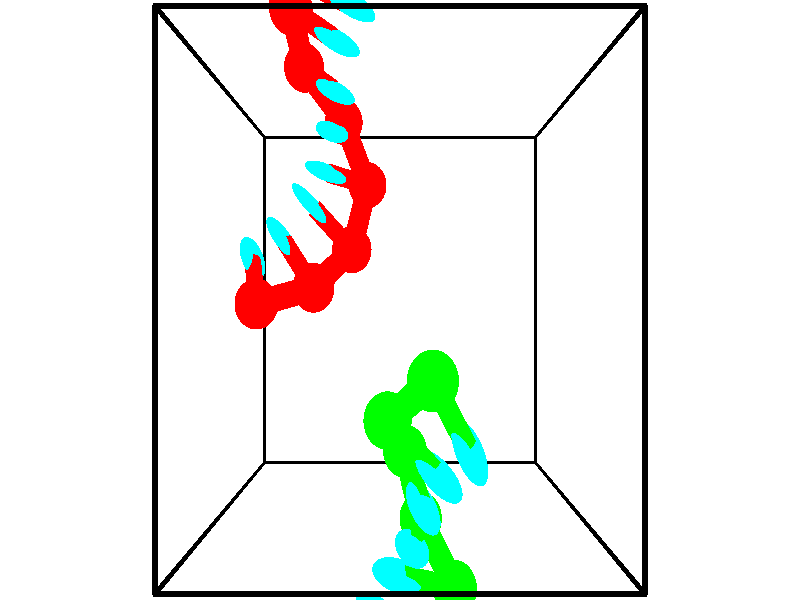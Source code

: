 // switches for output
#declare DRAW_BASES = 1; // possible values are 0, 1; only relevant for DNA ribbons
#declare DRAW_BASES_TYPE = 3; // possible values are 1, 2, 3; only relevant for DNA ribbons
#declare DRAW_FOG = 0; // set to 1 to enable fog

#include "colors.inc"

#include "transforms.inc"
background { rgb <1, 1, 1>}

#default {
   normal{
       ripples 0.25
       frequency 0.20
       turbulence 0.2
       lambda 5
   }
	finish {
		phong 0.1
		phong_size 40.
	}
}

// original window dimensions: 1024x640


// camera settings

camera {
	sky <-0, 1, 0>
	up <-0, 1, 0>
	right 1.6 * <1, 0, 0>
	location <2.5, 2.5, 11.1562>
	look_at <2.5, 2.5, 2.5>
	direction <0, 0, -8.6562>
	angle 67.0682
}


# declare cpy_camera_pos = <2.5, 2.5, 11.1562>;
# if (DRAW_FOG = 1)
fog {
	fog_type 2
	up vnormalize(cpy_camera_pos)
	color rgbt<1,1,1,0.3>
	distance 1e-5
	fog_alt 3e-3
	fog_offset 4
}
# end


// LIGHTS

# declare lum = 6;
global_settings {
	ambient_light rgb lum * <0.05, 0.05, 0.05>
	max_trace_level 15
}# declare cpy_direct_light_amount = 0.25;
light_source
{	1000 * <-1, -1, 1>,
	rgb lum * cpy_direct_light_amount
	parallel
}

light_source
{	1000 * <1, 1, -1>,
	rgb lum * cpy_direct_light_amount
	parallel
}

// strand 0

// nucleotide -1

// particle -1
sphere {
	<0.809276, 2.461003, 4.044546> 0.250000
	pigment { color rgbt <1,0,0,0> }
	no_shadow
}
cylinder {
	<0.715805, 2.734802, 3.768326>,  <0.659723, 2.899082, 3.602594>, 0.100000
	pigment { color rgbt <1,0,0,0> }
	no_shadow
}
cylinder {
	<0.715805, 2.734802, 3.768326>,  <0.809276, 2.461003, 4.044546>, 0.100000
	pigment { color rgbt <1,0,0,0> }
	no_shadow
}

// particle -1
sphere {
	<0.715805, 2.734802, 3.768326> 0.100000
	pigment { color rgbt <1,0,0,0> }
	no_shadow
}
sphere {
	0, 1
	scale<0.080000,0.200000,0.300000>
	matrix <0.780725, 0.555404, 0.286346,
		0.579537, -0.472217, -0.664189,
		-0.233676, 0.684497, -0.690550,
		0.645702, 2.940151, 3.561161>
	pigment { color rgbt <0,1,1,0> }
	no_shadow
}
cylinder {
	<1.460591, 2.622865, 3.898978>,  <0.809276, 2.461003, 4.044546>, 0.130000
	pigment { color rgbt <1,0,0,0> }
	no_shadow
}

// nucleotide -1

// particle -1
sphere {
	<1.460591, 2.622865, 3.898978> 0.250000
	pigment { color rgbt <1,0,0,0> }
	no_shadow
}
cylinder {
	<1.222549, 2.917267, 3.769890>,  <1.079724, 3.093908, 3.692437>, 0.100000
	pigment { color rgbt <1,0,0,0> }
	no_shadow
}
cylinder {
	<1.222549, 2.917267, 3.769890>,  <1.460591, 2.622865, 3.898978>, 0.100000
	pigment { color rgbt <1,0,0,0> }
	no_shadow
}

// particle -1
sphere {
	<1.222549, 2.917267, 3.769890> 0.100000
	pigment { color rgbt <1,0,0,0> }
	no_shadow
}
sphere {
	0, 1
	scale<0.080000,0.200000,0.300000>
	matrix <0.713328, 0.668720, 0.209706,
		0.370154, -0.105409, -0.922971,
		-0.595104, 0.736004, -0.322721,
		1.044018, 3.138068, 3.673074>
	pigment { color rgbt <0,1,1,0> }
	no_shadow
}
cylinder {
	<1.886461, 3.033808, 3.461824>,  <1.460591, 2.622865, 3.898978>, 0.130000
	pigment { color rgbt <1,0,0,0> }
	no_shadow
}

// nucleotide -1

// particle -1
sphere {
	<1.886461, 3.033808, 3.461824> 0.250000
	pigment { color rgbt <1,0,0,0> }
	no_shadow
}
cylinder {
	<1.599457, 3.298981, 3.547333>,  <1.427254, 3.458085, 3.598638>, 0.100000
	pigment { color rgbt <1,0,0,0> }
	no_shadow
}
cylinder {
	<1.599457, 3.298981, 3.547333>,  <1.886461, 3.033808, 3.461824>, 0.100000
	pigment { color rgbt <1,0,0,0> }
	no_shadow
}

// particle -1
sphere {
	<1.599457, 3.298981, 3.547333> 0.100000
	pigment { color rgbt <1,0,0,0> }
	no_shadow
}
sphere {
	0, 1
	scale<0.080000,0.200000,0.300000>
	matrix <0.691381, 0.715130, 0.102866,
		-0.084682, 0.221606, -0.971452,
		-0.717510, 0.662933, 0.213772,
		1.384204, 3.497861, 3.611465>
	pigment { color rgbt <0,1,1,0> }
	no_shadow
}
cylinder {
	<2.070536, 3.767239, 3.158799>,  <1.886461, 3.033808, 3.461824>, 0.130000
	pigment { color rgbt <1,0,0,0> }
	no_shadow
}

// nucleotide -1

// particle -1
sphere {
	<2.070536, 3.767239, 3.158799> 0.250000
	pigment { color rgbt <1,0,0,0> }
	no_shadow
}
cylinder {
	<1.790976, 3.798889, 3.443130>,  <1.623239, 3.817879, 3.613729>, 0.100000
	pigment { color rgbt <1,0,0,0> }
	no_shadow
}
cylinder {
	<1.790976, 3.798889, 3.443130>,  <2.070536, 3.767239, 3.158799>, 0.100000
	pigment { color rgbt <1,0,0,0> }
	no_shadow
}

// particle -1
sphere {
	<1.790976, 3.798889, 3.443130> 0.100000
	pigment { color rgbt <1,0,0,0> }
	no_shadow
}
sphere {
	0, 1
	scale<0.080000,0.200000,0.300000>
	matrix <0.391326, 0.874207, 0.287447,
		-0.598667, 0.479062, -0.641948,
		-0.698901, 0.079126, 0.710828,
		1.581305, 3.822627, 3.656379>
	pigment { color rgbt <0,1,1,0> }
	no_shadow
}
cylinder {
	<1.750879, 4.475007, 3.113411>,  <2.070536, 3.767239, 3.158799>, 0.130000
	pigment { color rgbt <1,0,0,0> }
	no_shadow
}

// nucleotide -1

// particle -1
sphere {
	<1.750879, 4.475007, 3.113411> 0.250000
	pigment { color rgbt <1,0,0,0> }
	no_shadow
}
cylinder {
	<1.705118, 4.328896, 3.482948>,  <1.677662, 4.241229, 3.704670>, 0.100000
	pigment { color rgbt <1,0,0,0> }
	no_shadow
}
cylinder {
	<1.705118, 4.328896, 3.482948>,  <1.750879, 4.475007, 3.113411>, 0.100000
	pigment { color rgbt <1,0,0,0> }
	no_shadow
}

// particle -1
sphere {
	<1.705118, 4.328896, 3.482948> 0.100000
	pigment { color rgbt <1,0,0,0> }
	no_shadow
}
sphere {
	0, 1
	scale<0.080000,0.200000,0.300000>
	matrix <0.337990, 0.860160, 0.381952,
		-0.934171, 0.355946, 0.025056,
		-0.114402, -0.365278, 0.923842,
		1.670798, 4.219312, 3.760101>
	pigment { color rgbt <0,1,1,0> }
	no_shadow
}
cylinder {
	<1.298277, 4.928847, 3.575755>,  <1.750879, 4.475007, 3.113411>, 0.130000
	pigment { color rgbt <1,0,0,0> }
	no_shadow
}

// nucleotide -1

// particle -1
sphere {
	<1.298277, 4.928847, 3.575755> 0.250000
	pigment { color rgbt <1,0,0,0> }
	no_shadow
}
cylinder {
	<1.545507, 4.720947, 3.811668>,  <1.693846, 4.596208, 3.953216>, 0.100000
	pigment { color rgbt <1,0,0,0> }
	no_shadow
}
cylinder {
	<1.545507, 4.720947, 3.811668>,  <1.298277, 4.928847, 3.575755>, 0.100000
	pigment { color rgbt <1,0,0,0> }
	no_shadow
}

// particle -1
sphere {
	<1.545507, 4.720947, 3.811668> 0.100000
	pigment { color rgbt <1,0,0,0> }
	no_shadow
}
sphere {
	0, 1
	scale<0.080000,0.200000,0.300000>
	matrix <0.301666, 0.849622, 0.432596,
		-0.725934, -0.089460, 0.681921,
		0.618076, -0.519749, 0.589783,
		1.730930, 4.565022, 3.988603>
	pigment { color rgbt <0,1,1,0> }
	no_shadow
}
cylinder {
	<1.232554, 5.322225, 4.143005>,  <1.298277, 4.928847, 3.575755>, 0.130000
	pigment { color rgbt <1,0,0,0> }
	no_shadow
}

// nucleotide -1

// particle -1
sphere {
	<1.232554, 5.322225, 4.143005> 0.250000
	pigment { color rgbt <1,0,0,0> }
	no_shadow
}
cylinder {
	<1.549910, 5.104458, 4.251923>,  <1.740323, 4.973798, 4.317273>, 0.100000
	pigment { color rgbt <1,0,0,0> }
	no_shadow
}
cylinder {
	<1.549910, 5.104458, 4.251923>,  <1.232554, 5.322225, 4.143005>, 0.100000
	pigment { color rgbt <1,0,0,0> }
	no_shadow
}

// particle -1
sphere {
	<1.549910, 5.104458, 4.251923> 0.100000
	pigment { color rgbt <1,0,0,0> }
	no_shadow
}
sphere {
	0, 1
	scale<0.080000,0.200000,0.300000>
	matrix <0.337788, 0.765893, 0.547089,
		-0.506394, -0.342077, 0.791548,
		0.793388, -0.544418, 0.272294,
		1.787926, 4.941133, 4.333611>
	pigment { color rgbt <0,1,1,0> }
	no_shadow
}
cylinder {
	<1.368142, 5.303350, 4.987716>,  <1.232554, 5.322225, 4.143005>, 0.130000
	pigment { color rgbt <1,0,0,0> }
	no_shadow
}

// nucleotide -1

// particle -1
sphere {
	<1.368142, 5.303350, 4.987716> 0.250000
	pigment { color rgbt <1,0,0,0> }
	no_shadow
}
cylinder {
	<1.711037, 5.220196, 4.799278>,  <1.916773, 5.170303, 4.686216>, 0.100000
	pigment { color rgbt <1,0,0,0> }
	no_shadow
}
cylinder {
	<1.711037, 5.220196, 4.799278>,  <1.368142, 5.303350, 4.987716>, 0.100000
	pigment { color rgbt <1,0,0,0> }
	no_shadow
}

// particle -1
sphere {
	<1.711037, 5.220196, 4.799278> 0.100000
	pigment { color rgbt <1,0,0,0> }
	no_shadow
}
sphere {
	0, 1
	scale<0.080000,0.200000,0.300000>
	matrix <0.481881, 0.646330, 0.591649,
		0.181486, -0.734194, 0.654234,
		0.857236, -0.207887, -0.471093,
		1.968208, 5.157830, 4.657950>
	pigment { color rgbt <0,1,1,0> }
	no_shadow
}
// strand 1

// nucleotide -1

// particle -1
sphere {
	<2.817036, 1.851142, 5.345734> 0.250000
	pigment { color rgbt <0,1,0,0> }
	no_shadow
}
cylinder {
	<3.025944, 1.512756, 5.302689>,  <3.151289, 1.309725, 5.276862>, 0.100000
	pigment { color rgbt <0,1,0,0> }
	no_shadow
}
cylinder {
	<3.025944, 1.512756, 5.302689>,  <2.817036, 1.851142, 5.345734>, 0.100000
	pigment { color rgbt <0,1,0,0> }
	no_shadow
}

// particle -1
sphere {
	<3.025944, 1.512756, 5.302689> 0.100000
	pigment { color rgbt <0,1,0,0> }
	no_shadow
}
sphere {
	0, 1
	scale<0.080000,0.200000,0.300000>
	matrix <-0.725446, -0.374398, -0.577541,
		0.448289, 0.379699, -0.809237,
		0.522269, -0.845964, -0.107613,
		3.182625, 1.258967, 5.270405>
	pigment { color rgbt <0,1,1,0> }
	no_shadow
}
cylinder {
	<2.371235, 1.458486, 4.897997>,  <2.817036, 1.851142, 5.345734>, 0.130000
	pigment { color rgbt <0,1,0,0> }
	no_shadow
}

// nucleotide -1

// particle -1
sphere {
	<2.371235, 1.458486, 4.897997> 0.250000
	pigment { color rgbt <0,1,0,0> }
	no_shadow
}
cylinder {
	<2.669884, 1.201057, 4.965370>,  <2.849074, 1.046600, 5.005794>, 0.100000
	pigment { color rgbt <0,1,0,0> }
	no_shadow
}
cylinder {
	<2.669884, 1.201057, 4.965370>,  <2.371235, 1.458486, 4.897997>, 0.100000
	pigment { color rgbt <0,1,0,0> }
	no_shadow
}

// particle -1
sphere {
	<2.669884, 1.201057, 4.965370> 0.100000
	pigment { color rgbt <0,1,0,0> }
	no_shadow
}
sphere {
	0, 1
	scale<0.080000,0.200000,0.300000>
	matrix <-0.516827, -0.720564, -0.462252,
		0.418859, 0.258077, -0.870605,
		0.746624, -0.643571, 0.168433,
		2.893871, 1.007986, 5.015900>
	pigment { color rgbt <0,1,1,0> }
	no_shadow
}
cylinder {
	<2.557871, 1.057325, 4.241488>,  <2.371235, 1.458486, 4.897997>, 0.130000
	pigment { color rgbt <0,1,0,0> }
	no_shadow
}

// nucleotide -1

// particle -1
sphere {
	<2.557871, 1.057325, 4.241488> 0.250000
	pigment { color rgbt <0,1,0,0> }
	no_shadow
}
cylinder {
	<2.663843, 0.842644, 4.561928>,  <2.727427, 0.713835, 4.754192>, 0.100000
	pigment { color rgbt <0,1,0,0> }
	no_shadow
}
cylinder {
	<2.663843, 0.842644, 4.561928>,  <2.557871, 1.057325, 4.241488>, 0.100000
	pigment { color rgbt <0,1,0,0> }
	no_shadow
}

// particle -1
sphere {
	<2.663843, 0.842644, 4.561928> 0.100000
	pigment { color rgbt <0,1,0,0> }
	no_shadow
}
sphere {
	0, 1
	scale<0.080000,0.200000,0.300000>
	matrix <-0.562513, -0.760798, -0.323674,
		0.783192, -0.364878, -0.503462,
		0.264931, -0.536703, 0.801100,
		2.743323, 0.681633, 4.802258>
	pigment { color rgbt <0,1,1,0> }
	no_shadow
}
cylinder {
	<2.744891, 0.349061, 4.007452>,  <2.557871, 1.057325, 4.241488>, 0.130000
	pigment { color rgbt <0,1,0,0> }
	no_shadow
}

// nucleotide -1

// particle -1
sphere {
	<2.744891, 0.349061, 4.007452> 0.250000
	pigment { color rgbt <0,1,0,0> }
	no_shadow
}
cylinder {
	<2.680110, 0.313332, 4.400551>,  <2.641242, 0.291894, 4.636410>, 0.100000
	pigment { color rgbt <0,1,0,0> }
	no_shadow
}
cylinder {
	<2.680110, 0.313332, 4.400551>,  <2.744891, 0.349061, 4.007452>, 0.100000
	pigment { color rgbt <0,1,0,0> }
	no_shadow
}

// particle -1
sphere {
	<2.680110, 0.313332, 4.400551> 0.100000
	pigment { color rgbt <0,1,0,0> }
	no_shadow
}
sphere {
	0, 1
	scale<0.080000,0.200000,0.300000>
	matrix <-0.474373, -0.866228, -0.156907,
		0.865299, -0.491600, 0.097914,
		-0.161951, -0.089324, 0.982748,
		2.631525, 0.286534, 4.695375>
	pigment { color rgbt <0,1,1,0> }
	no_shadow
}
cylinder {
	<3.122613, -0.224769, 4.298186>,  <2.744891, 0.349061, 4.007452>, 0.130000
	pigment { color rgbt <0,1,0,0> }
	no_shadow
}

// nucleotide -1

// particle -1
sphere {
	<3.122613, -0.224769, 4.298186> 0.250000
	pigment { color rgbt <0,1,0,0> }
	no_shadow
}
cylinder {
	<2.753467, -0.116241, 4.407516>,  <2.531980, -0.051125, 4.473114>, 0.100000
	pigment { color rgbt <0,1,0,0> }
	no_shadow
}
cylinder {
	<2.753467, -0.116241, 4.407516>,  <3.122613, -0.224769, 4.298186>, 0.100000
	pigment { color rgbt <0,1,0,0> }
	no_shadow
}

// particle -1
sphere {
	<2.753467, -0.116241, 4.407516> 0.100000
	pigment { color rgbt <0,1,0,0> }
	no_shadow
}
sphere {
	0, 1
	scale<0.080000,0.200000,0.300000>
	matrix <-0.359204, -0.862360, -0.356801,
		0.138899, -0.427459, 0.893301,
		-0.922865, 0.271318, 0.273326,
		2.476608, -0.034846, 4.489514>
	pigment { color rgbt <0,1,1,0> }
	no_shadow
}
cylinder {
	<2.861696, -0.751947, 4.635426>,  <3.122613, -0.224769, 4.298186>, 0.130000
	pigment { color rgbt <0,1,0,0> }
	no_shadow
}

// nucleotide -1

// particle -1
sphere {
	<2.861696, -0.751947, 4.635426> 0.250000
	pigment { color rgbt <0,1,0,0> }
	no_shadow
}
cylinder {
	<2.522512, -0.556694, 4.552780>,  <2.319001, -0.439542, 4.503193>, 0.100000
	pigment { color rgbt <0,1,0,0> }
	no_shadow
}
cylinder {
	<2.522512, -0.556694, 4.552780>,  <2.861696, -0.751947, 4.635426>, 0.100000
	pigment { color rgbt <0,1,0,0> }
	no_shadow
}

// particle -1
sphere {
	<2.522512, -0.556694, 4.552780> 0.100000
	pigment { color rgbt <0,1,0,0> }
	no_shadow
}
sphere {
	0, 1
	scale<0.080000,0.200000,0.300000>
	matrix <-0.377024, -0.829422, -0.412205,
		-0.372581, -0.271635, 0.887355,
		-0.847960, 0.488133, -0.206614,
		2.268124, -0.410254, 4.490796>
	pigment { color rgbt <0,1,1,0> }
	no_shadow
}
cylinder {
	<2.353480, -1.161013, 4.881920>,  <2.861696, -0.751947, 4.635426>, 0.130000
	pigment { color rgbt <0,1,0,0> }
	no_shadow
}

// nucleotide -1

// particle -1
sphere {
	<2.353480, -1.161013, 4.881920> 0.250000
	pigment { color rgbt <0,1,0,0> }
	no_shadow
}
cylinder {
	<2.153333, -0.925446, 4.628052>,  <2.033244, -0.784105, 4.475731>, 0.100000
	pigment { color rgbt <0,1,0,0> }
	no_shadow
}
cylinder {
	<2.153333, -0.925446, 4.628052>,  <2.353480, -1.161013, 4.881920>, 0.100000
	pigment { color rgbt <0,1,0,0> }
	no_shadow
}

// particle -1
sphere {
	<2.153333, -0.925446, 4.628052> 0.100000
	pigment { color rgbt <0,1,0,0> }
	no_shadow
}
sphere {
	0, 1
	scale<0.080000,0.200000,0.300000>
	matrix <-0.531506, -0.787589, -0.311778,
		-0.683471, 0.181327, 0.707098,
		-0.500369, 0.588918, -0.634671,
		2.003222, -0.748770, 4.437650>
	pigment { color rgbt <0,1,1,0> }
	no_shadow
}
cylinder {
	<1.635378, -1.216273, 4.990849>,  <2.353480, -1.161013, 4.881920>, 0.130000
	pigment { color rgbt <0,1,0,0> }
	no_shadow
}

// nucleotide -1

// particle -1
sphere {
	<1.635378, -1.216273, 4.990849> 0.250000
	pigment { color rgbt <0,1,0,0> }
	no_shadow
}
cylinder {
	<1.667976, -1.106026, 4.607727>,  <1.687535, -1.039877, 4.377853>, 0.100000
	pigment { color rgbt <0,1,0,0> }
	no_shadow
}
cylinder {
	<1.667976, -1.106026, 4.607727>,  <1.635378, -1.216273, 4.990849>, 0.100000
	pigment { color rgbt <0,1,0,0> }
	no_shadow
}

// particle -1
sphere {
	<1.667976, -1.106026, 4.607727> 0.100000
	pigment { color rgbt <0,1,0,0> }
	no_shadow
}
sphere {
	0, 1
	scale<0.080000,0.200000,0.300000>
	matrix <-0.640887, -0.721487, -0.262145,
		-0.763297, 0.635210, 0.117842,
		0.081495, 0.275618, -0.957807,
		1.692425, -1.023340, 4.320385>
	pigment { color rgbt <0,1,1,0> }
	no_shadow
}
// box output
cylinder {
	<0.000000, 0.000000, 0.000000>,  <5.000000, 0.000000, 0.000000>, 0.025000
	pigment { color rgbt <0,0,0,0> }
	no_shadow
}
cylinder {
	<0.000000, 0.000000, 0.000000>,  <0.000000, 5.000000, 0.000000>, 0.025000
	pigment { color rgbt <0,0,0,0> }
	no_shadow
}
cylinder {
	<0.000000, 0.000000, 0.000000>,  <0.000000, 0.000000, 5.000000>, 0.025000
	pigment { color rgbt <0,0,0,0> }
	no_shadow
}
cylinder {
	<5.000000, 5.000000, 5.000000>,  <0.000000, 5.000000, 5.000000>, 0.025000
	pigment { color rgbt <0,0,0,0> }
	no_shadow
}
cylinder {
	<5.000000, 5.000000, 5.000000>,  <5.000000, 0.000000, 5.000000>, 0.025000
	pigment { color rgbt <0,0,0,0> }
	no_shadow
}
cylinder {
	<5.000000, 5.000000, 5.000000>,  <5.000000, 5.000000, 0.000000>, 0.025000
	pigment { color rgbt <0,0,0,0> }
	no_shadow
}
cylinder {
	<0.000000, 0.000000, 5.000000>,  <0.000000, 5.000000, 5.000000>, 0.025000
	pigment { color rgbt <0,0,0,0> }
	no_shadow
}
cylinder {
	<0.000000, 0.000000, 5.000000>,  <5.000000, 0.000000, 5.000000>, 0.025000
	pigment { color rgbt <0,0,0,0> }
	no_shadow
}
cylinder {
	<5.000000, 5.000000, 0.000000>,  <0.000000, 5.000000, 0.000000>, 0.025000
	pigment { color rgbt <0,0,0,0> }
	no_shadow
}
cylinder {
	<5.000000, 5.000000, 0.000000>,  <5.000000, 0.000000, 0.000000>, 0.025000
	pigment { color rgbt <0,0,0,0> }
	no_shadow
}
cylinder {
	<5.000000, 0.000000, 5.000000>,  <5.000000, 0.000000, 0.000000>, 0.025000
	pigment { color rgbt <0,0,0,0> }
	no_shadow
}
cylinder {
	<0.000000, 5.000000, 0.000000>,  <0.000000, 5.000000, 5.000000>, 0.025000
	pigment { color rgbt <0,0,0,0> }
	no_shadow
}
// end of box output
